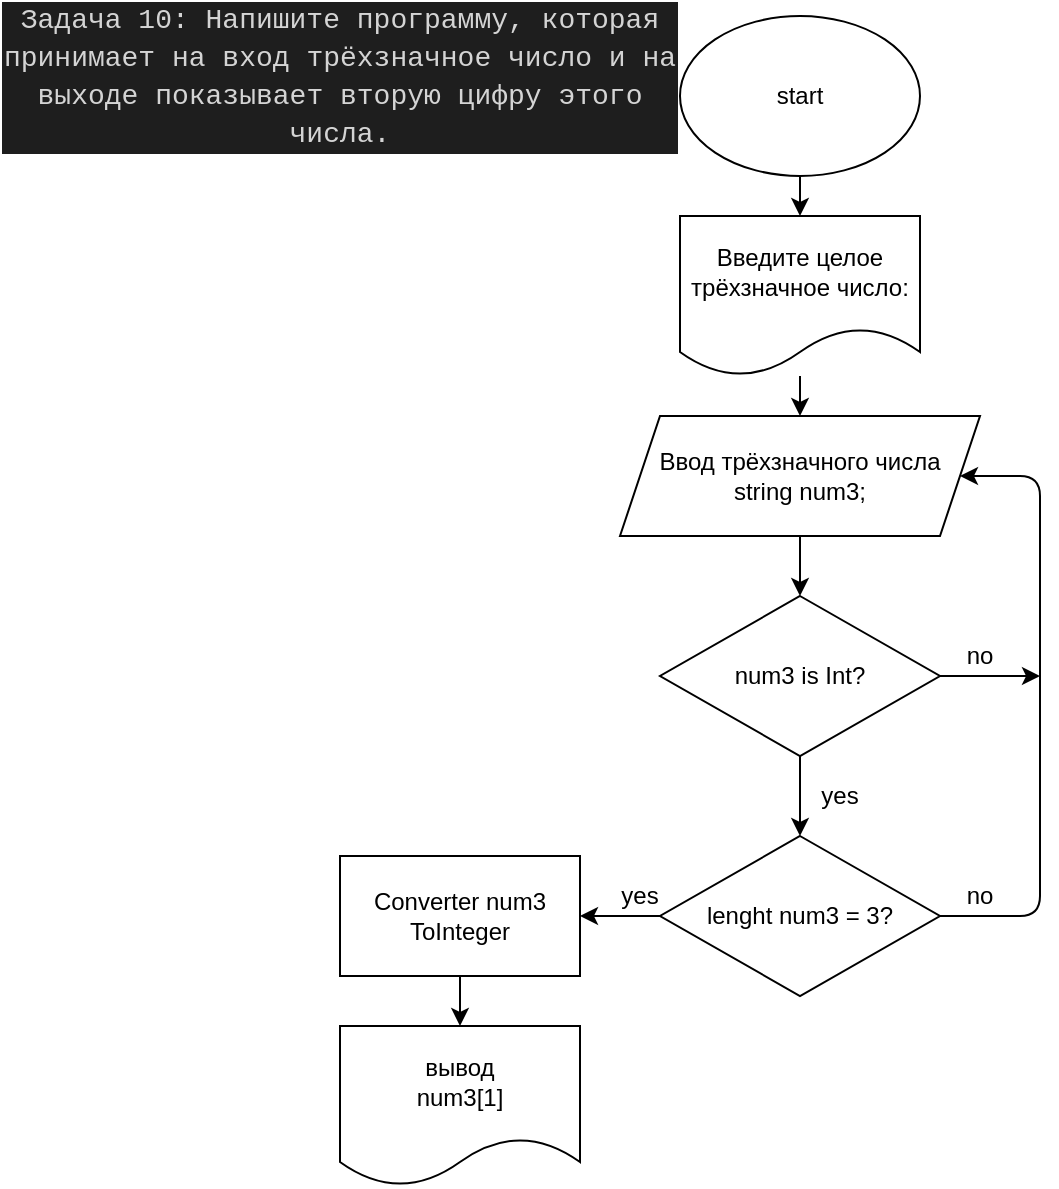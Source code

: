 <mxfile>
    <diagram id="tqUil0a9euuLbe5zfGvc" name="Page-1">
        <mxGraphModel dx="564" dy="323" grid="1" gridSize="10" guides="1" tooltips="1" connect="1" arrows="1" fold="1" page="1" pageScale="1" pageWidth="827" pageHeight="1169" math="0" shadow="0">
            <root>
                <mxCell id="0"/>
                <mxCell id="1" parent="0"/>
                <mxCell id="2" value="&lt;div style=&quot;color: rgb(212 , 212 , 212) ; background-color: rgb(30 , 30 , 30) ; font-family: &amp;#34;consolas&amp;#34; , &amp;#34;courier new&amp;#34; , monospace ; font-size: 14px ; line-height: 19px&quot;&gt;Задача 10: Напишите программу, которая принимает на вход трёхзначное число и на выходе показывает вторую цифру этого числа.&lt;/div&gt;" style="text;html=1;strokeColor=none;fillColor=none;align=center;verticalAlign=middle;whiteSpace=wrap;rounded=0;" vertex="1" parent="1">
                    <mxGeometry width="340" height="60" as="geometry"/>
                </mxCell>
                <mxCell id="13" value="" style="edgeStyle=none;html=1;" edge="1" parent="1" source="3" target="12">
                    <mxGeometry relative="1" as="geometry"/>
                </mxCell>
                <mxCell id="3" value="start" style="ellipse;whiteSpace=wrap;html=1;" vertex="1" parent="1">
                    <mxGeometry x="340" width="120" height="80" as="geometry"/>
                </mxCell>
                <mxCell id="17" value="" style="edgeStyle=none;html=1;" edge="1" parent="1" source="4" target="16">
                    <mxGeometry relative="1" as="geometry"/>
                </mxCell>
                <mxCell id="4" value="Ввод трёхзначного числа&lt;br&gt;string num3;" style="shape=parallelogram;perimeter=parallelogramPerimeter;whiteSpace=wrap;html=1;fixedSize=1;" vertex="1" parent="1">
                    <mxGeometry x="310" y="200" width="180" height="60" as="geometry"/>
                </mxCell>
                <mxCell id="11" value="" style="edgeStyle=none;html=1;" edge="1" parent="1" source="6" target="10">
                    <mxGeometry relative="1" as="geometry"/>
                </mxCell>
                <mxCell id="6" value="lenght num3 = 3?" style="rhombus;whiteSpace=wrap;html=1;" vertex="1" parent="1">
                    <mxGeometry x="330" y="410" width="140" height="80" as="geometry"/>
                </mxCell>
                <mxCell id="8" value="no" style="text;html=1;strokeColor=none;fillColor=none;align=center;verticalAlign=middle;whiteSpace=wrap;rounded=0;" vertex="1" parent="1">
                    <mxGeometry x="470" y="430" width="40" height="20" as="geometry"/>
                </mxCell>
                <mxCell id="9" value="" style="endArrow=classic;html=1;entryX=1;entryY=0.5;entryDx=0;entryDy=0;exitX=1;exitY=0.5;exitDx=0;exitDy=0;" edge="1" parent="1" source="6" target="4">
                    <mxGeometry width="50" height="50" relative="1" as="geometry">
                        <mxPoint x="480" y="450" as="sourcePoint"/>
                        <mxPoint x="520" y="400" as="targetPoint"/>
                        <Array as="points">
                            <mxPoint x="520" y="450"/>
                            <mxPoint x="520" y="230"/>
                        </Array>
                    </mxGeometry>
                </mxCell>
                <mxCell id="32" value="" style="edgeStyle=none;html=1;" edge="1" parent="1" source="10" target="31">
                    <mxGeometry relative="1" as="geometry"/>
                </mxCell>
                <mxCell id="10" value="Converter num3 ToInteger" style="rounded=0;whiteSpace=wrap;html=1;" vertex="1" parent="1">
                    <mxGeometry x="170" y="420" width="120" height="60" as="geometry"/>
                </mxCell>
                <mxCell id="15" value="" style="edgeStyle=none;html=1;" edge="1" parent="1" source="12" target="4">
                    <mxGeometry relative="1" as="geometry"/>
                </mxCell>
                <mxCell id="12" value="Введите целое трёхзначное число:" style="shape=document;whiteSpace=wrap;html=1;boundedLbl=1;" vertex="1" parent="1">
                    <mxGeometry x="340" y="100" width="120" height="80" as="geometry"/>
                </mxCell>
                <mxCell id="18" value="" style="edgeStyle=none;html=1;" edge="1" parent="1" source="16" target="6">
                    <mxGeometry relative="1" as="geometry"/>
                </mxCell>
                <mxCell id="16" value="num3 is Int?" style="rhombus;whiteSpace=wrap;html=1;" vertex="1" parent="1">
                    <mxGeometry x="330" y="290" width="140" height="80" as="geometry"/>
                </mxCell>
                <mxCell id="19" value="" style="endArrow=classic;html=1;exitX=1;exitY=0.5;exitDx=0;exitDy=0;" edge="1" parent="1" source="16">
                    <mxGeometry width="50" height="50" relative="1" as="geometry">
                        <mxPoint x="370" y="300" as="sourcePoint"/>
                        <mxPoint x="520" y="330" as="targetPoint"/>
                    </mxGeometry>
                </mxCell>
                <mxCell id="20" value="no" style="text;html=1;strokeColor=none;fillColor=none;align=center;verticalAlign=middle;whiteSpace=wrap;rounded=0;" vertex="1" parent="1">
                    <mxGeometry x="470" y="310" width="40" height="20" as="geometry"/>
                </mxCell>
                <mxCell id="21" value="yes" style="text;html=1;strokeColor=none;fillColor=none;align=center;verticalAlign=middle;whiteSpace=wrap;rounded=0;" vertex="1" parent="1">
                    <mxGeometry x="400" y="380" width="40" height="20" as="geometry"/>
                </mxCell>
                <mxCell id="22" value="yes" style="text;html=1;strokeColor=none;fillColor=none;align=center;verticalAlign=middle;whiteSpace=wrap;rounded=0;" vertex="1" parent="1">
                    <mxGeometry x="300" y="430" width="40" height="20" as="geometry"/>
                </mxCell>
                <mxCell id="31" value="вывод&lt;br&gt;num3[1]" style="shape=document;whiteSpace=wrap;html=1;boundedLbl=1;" vertex="1" parent="1">
                    <mxGeometry x="170" y="505" width="120" height="80" as="geometry"/>
                </mxCell>
            </root>
        </mxGraphModel>
    </diagram>
</mxfile>